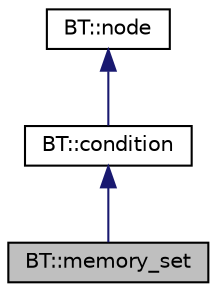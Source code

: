 digraph "BT::memory_set"
{
 // LATEX_PDF_SIZE
  edge [fontname="Helvetica",fontsize="10",labelfontname="Helvetica",labelfontsize="10"];
  node [fontname="Helvetica",fontsize="10",shape=record];
  Node1 [label="BT::memory_set",height=0.2,width=0.4,color="black", fillcolor="grey75", style="filled", fontcolor="black",tooltip=" "];
  Node2 -> Node1 [dir="back",color="midnightblue",fontsize="10",style="solid",fontname="Helvetica"];
  Node2 [label="BT::condition",height=0.2,width=0.4,color="black", fillcolor="white", style="filled",URL="$classBT_1_1condition.html",tooltip=" "];
  Node3 -> Node2 [dir="back",color="midnightblue",fontsize="10",style="solid",fontname="Helvetica"];
  Node3 [label="BT::node",height=0.2,width=0.4,color="black", fillcolor="white", style="filled",URL="$classBT_1_1node.html",tooltip=" "];
}
